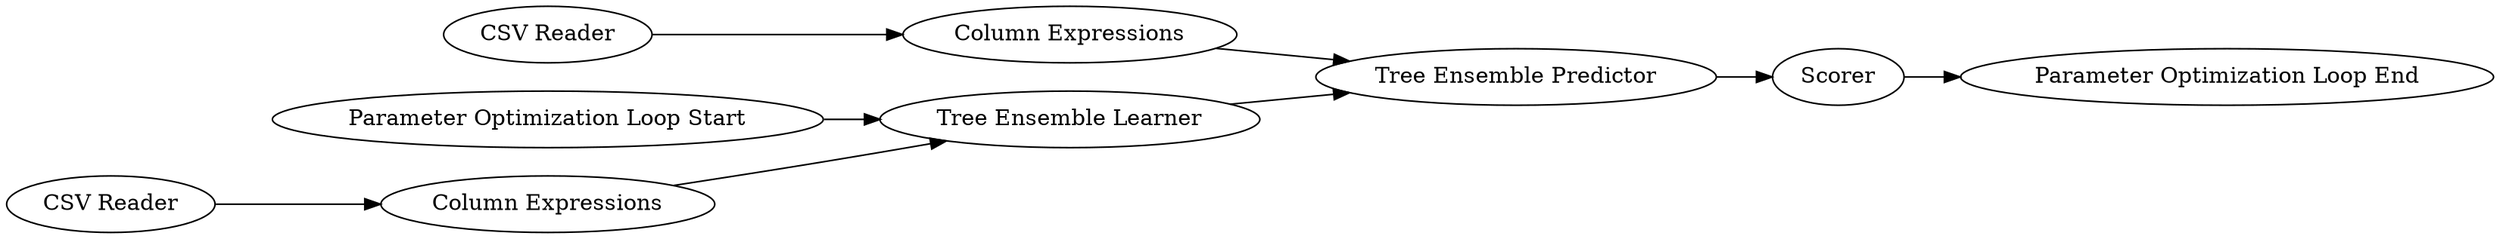 digraph {
	17 -> 13
	122 -> 17
	18 -> 16
	1 -> 121
	6 -> 122
	121 -> 16
	13 -> 20
	16 -> 17
	16 [label="Tree Ensemble Learner"]
	13 [label=Scorer]
	20 [label="Parameter Optimization Loop End"]
	1 [label="CSV Reader"]
	18 [label="Parameter Optimization Loop Start"]
	6 [label="CSV Reader"]
	122 [label="Column Expressions"]
	121 [label="Column Expressions"]
	17 [label="Tree Ensemble Predictor"]
	rankdir=LR
}
